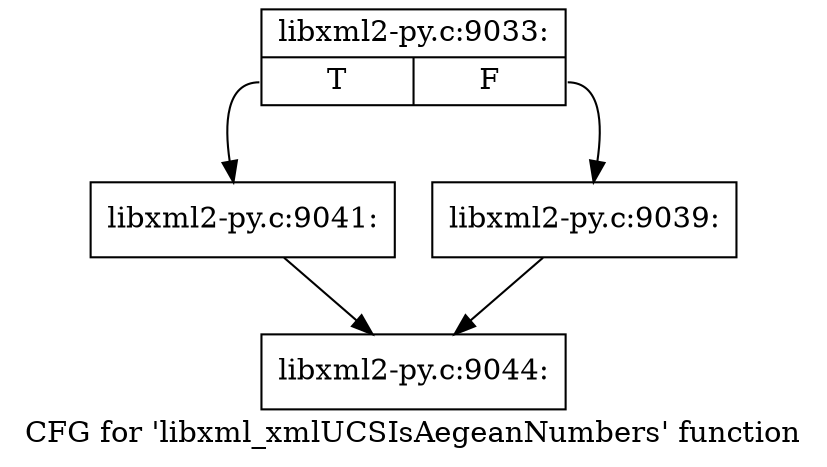 digraph "CFG for 'libxml_xmlUCSIsAegeanNumbers' function" {
	label="CFG for 'libxml_xmlUCSIsAegeanNumbers' function";

	Node0x44d1230 [shape=record,label="{libxml2-py.c:9033:|{<s0>T|<s1>F}}"];
	Node0x44d1230:s0 -> Node0x44d40b0;
	Node0x44d1230:s1 -> Node0x44d4060;
	Node0x44d4060 [shape=record,label="{libxml2-py.c:9039:}"];
	Node0x44d4060 -> Node0x44d28e0;
	Node0x44d40b0 [shape=record,label="{libxml2-py.c:9041:}"];
	Node0x44d40b0 -> Node0x44d28e0;
	Node0x44d28e0 [shape=record,label="{libxml2-py.c:9044:}"];
}
